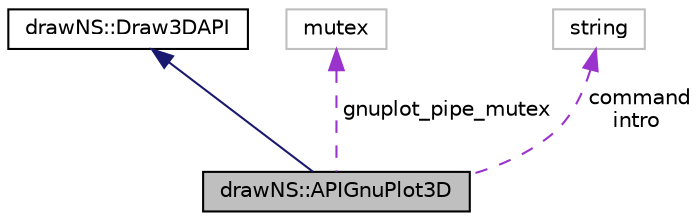 digraph "drawNS::APIGnuPlot3D"
{
 // LATEX_PDF_SIZE
  edge [fontname="Helvetica",fontsize="10",labelfontname="Helvetica",labelfontsize="10"];
  node [fontname="Helvetica",fontsize="10",shape=record];
  Node1 [label="drawNS::APIGnuPlot3D",height=0.2,width=0.4,color="black", fillcolor="grey75", style="filled", fontcolor="black",tooltip="Implementation drawing 3D class using gnuplot Class implements proxy between gnuplot and C++ code."];
  Node2 -> Node1 [dir="back",color="midnightblue",fontsize="10",style="solid",fontname="Helvetica"];
  Node2 [label="drawNS::Draw3DAPI",height=0.2,width=0.4,color="black", fillcolor="white", style="filled",URL="$classdraw_n_s_1_1_draw3_d_a_p_i.html",tooltip="Abstract interface for drawing class Abstract class used as interface for 3D drawing class implementa..."];
  Node3 -> Node1 [dir="back",color="darkorchid3",fontsize="10",style="dashed",label=" gnuplot_pipe_mutex" ,fontname="Helvetica"];
  Node3 [label="mutex",height=0.2,width=0.4,color="grey75", fillcolor="white", style="filled",tooltip=" "];
  Node4 -> Node1 [dir="back",color="darkorchid3",fontsize="10",style="dashed",label=" command\nintro" ,fontname="Helvetica"];
  Node4 [label="string",height=0.2,width=0.4,color="grey75", fillcolor="white", style="filled",tooltip=" "];
}
